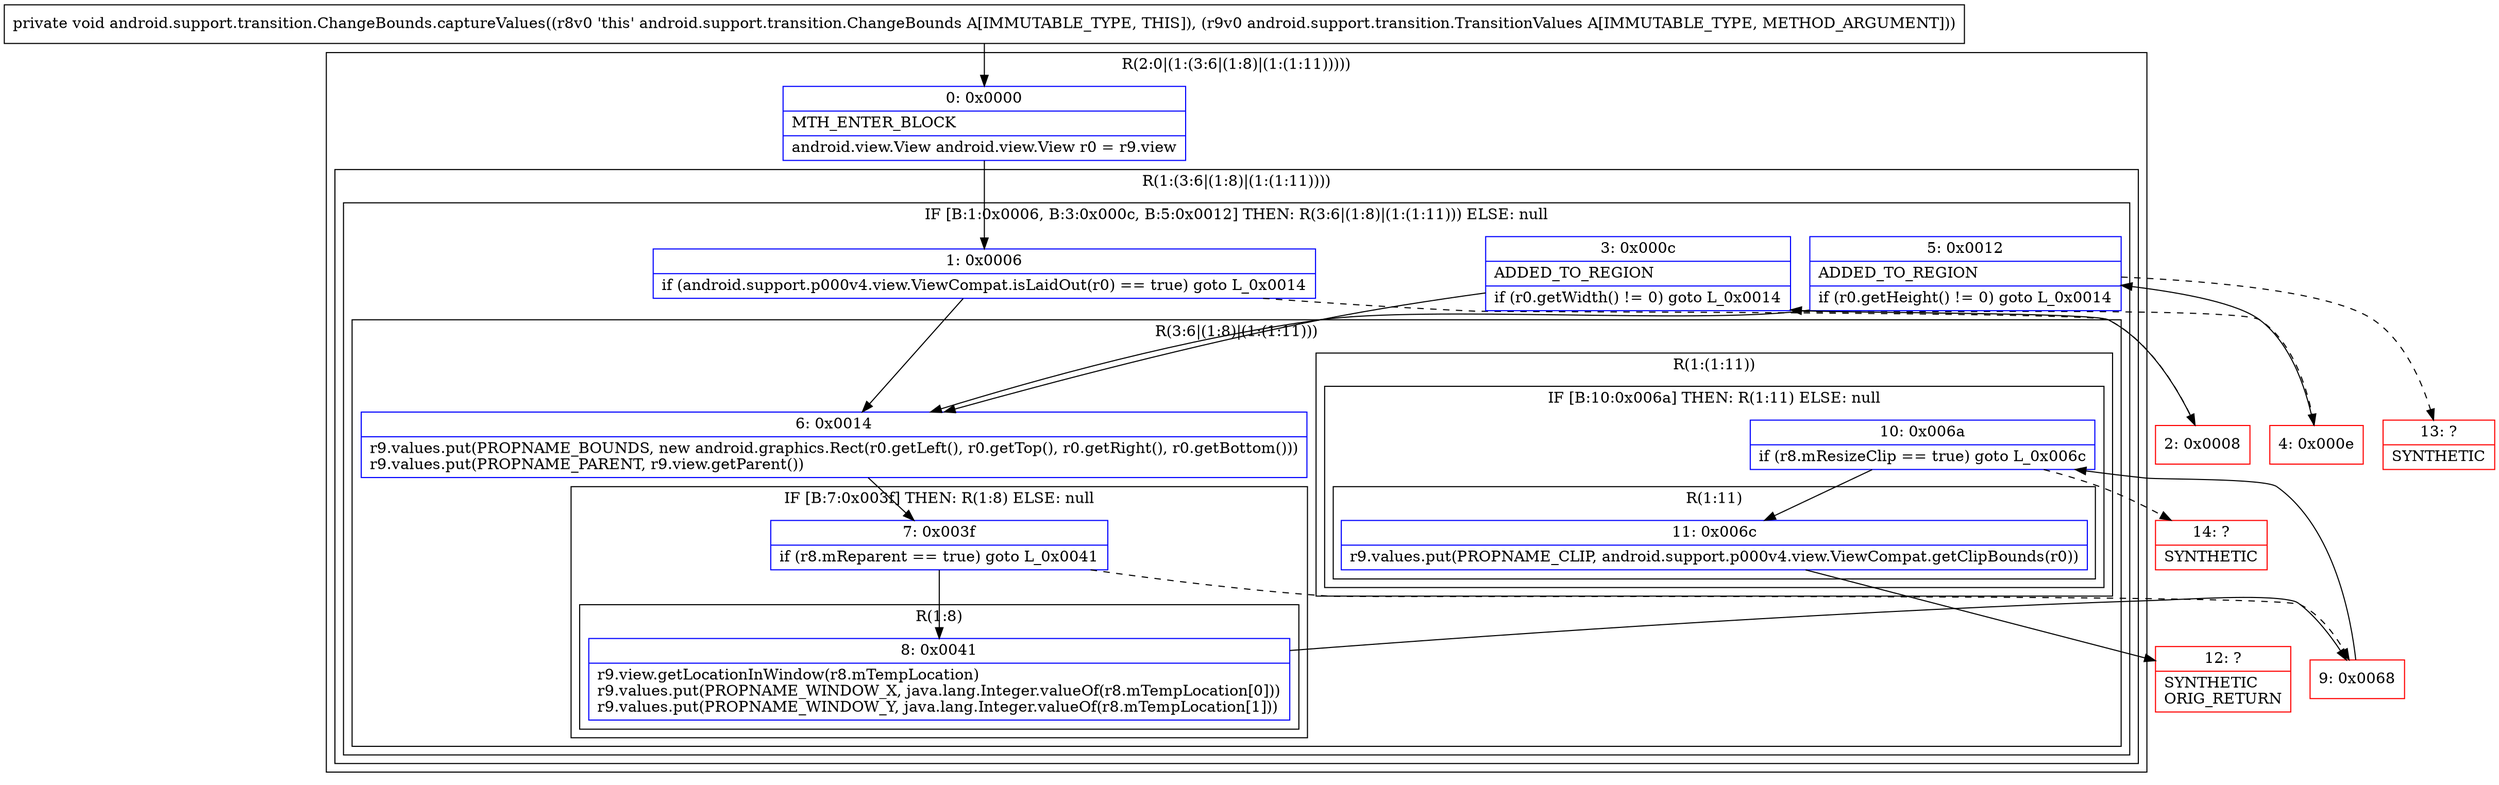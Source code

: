 digraph "CFG forandroid.support.transition.ChangeBounds.captureValues(Landroid\/support\/transition\/TransitionValues;)V" {
subgraph cluster_Region_197287849 {
label = "R(2:0|(1:(3:6|(1:8)|(1:(1:11)))))";
node [shape=record,color=blue];
Node_0 [shape=record,label="{0\:\ 0x0000|MTH_ENTER_BLOCK\l|android.view.View android.view.View r0 = r9.view\l}"];
subgraph cluster_Region_846391015 {
label = "R(1:(3:6|(1:8)|(1:(1:11))))";
node [shape=record,color=blue];
subgraph cluster_IfRegion_478674818 {
label = "IF [B:1:0x0006, B:3:0x000c, B:5:0x0012] THEN: R(3:6|(1:8)|(1:(1:11))) ELSE: null";
node [shape=record,color=blue];
Node_1 [shape=record,label="{1\:\ 0x0006|if (android.support.p000v4.view.ViewCompat.isLaidOut(r0) == true) goto L_0x0014\l}"];
Node_3 [shape=record,label="{3\:\ 0x000c|ADDED_TO_REGION\l|if (r0.getWidth() != 0) goto L_0x0014\l}"];
Node_5 [shape=record,label="{5\:\ 0x0012|ADDED_TO_REGION\l|if (r0.getHeight() != 0) goto L_0x0014\l}"];
subgraph cluster_Region_310062781 {
label = "R(3:6|(1:8)|(1:(1:11)))";
node [shape=record,color=blue];
Node_6 [shape=record,label="{6\:\ 0x0014|r9.values.put(PROPNAME_BOUNDS, new android.graphics.Rect(r0.getLeft(), r0.getTop(), r0.getRight(), r0.getBottom()))\lr9.values.put(PROPNAME_PARENT, r9.view.getParent())\l}"];
subgraph cluster_IfRegion_4716187 {
label = "IF [B:7:0x003f] THEN: R(1:8) ELSE: null";
node [shape=record,color=blue];
Node_7 [shape=record,label="{7\:\ 0x003f|if (r8.mReparent == true) goto L_0x0041\l}"];
subgraph cluster_Region_1034637207 {
label = "R(1:8)";
node [shape=record,color=blue];
Node_8 [shape=record,label="{8\:\ 0x0041|r9.view.getLocationInWindow(r8.mTempLocation)\lr9.values.put(PROPNAME_WINDOW_X, java.lang.Integer.valueOf(r8.mTempLocation[0]))\lr9.values.put(PROPNAME_WINDOW_Y, java.lang.Integer.valueOf(r8.mTempLocation[1]))\l}"];
}
}
subgraph cluster_Region_1483179489 {
label = "R(1:(1:11))";
node [shape=record,color=blue];
subgraph cluster_IfRegion_2097612244 {
label = "IF [B:10:0x006a] THEN: R(1:11) ELSE: null";
node [shape=record,color=blue];
Node_10 [shape=record,label="{10\:\ 0x006a|if (r8.mResizeClip == true) goto L_0x006c\l}"];
subgraph cluster_Region_627305657 {
label = "R(1:11)";
node [shape=record,color=blue];
Node_11 [shape=record,label="{11\:\ 0x006c|r9.values.put(PROPNAME_CLIP, android.support.p000v4.view.ViewCompat.getClipBounds(r0))\l}"];
}
}
}
}
}
}
}
Node_2 [shape=record,color=red,label="{2\:\ 0x0008}"];
Node_4 [shape=record,color=red,label="{4\:\ 0x000e}"];
Node_9 [shape=record,color=red,label="{9\:\ 0x0068}"];
Node_12 [shape=record,color=red,label="{12\:\ ?|SYNTHETIC\lORIG_RETURN\l}"];
Node_13 [shape=record,color=red,label="{13\:\ ?|SYNTHETIC\l}"];
Node_14 [shape=record,color=red,label="{14\:\ ?|SYNTHETIC\l}"];
MethodNode[shape=record,label="{private void android.support.transition.ChangeBounds.captureValues((r8v0 'this' android.support.transition.ChangeBounds A[IMMUTABLE_TYPE, THIS]), (r9v0 android.support.transition.TransitionValues A[IMMUTABLE_TYPE, METHOD_ARGUMENT])) }"];
MethodNode -> Node_0;
Node_0 -> Node_1;
Node_1 -> Node_2[style=dashed];
Node_1 -> Node_6;
Node_3 -> Node_4[style=dashed];
Node_3 -> Node_6;
Node_5 -> Node_6;
Node_5 -> Node_13[style=dashed];
Node_6 -> Node_7;
Node_7 -> Node_8;
Node_7 -> Node_9[style=dashed];
Node_8 -> Node_9;
Node_10 -> Node_11;
Node_10 -> Node_14[style=dashed];
Node_11 -> Node_12;
Node_2 -> Node_3;
Node_4 -> Node_5;
Node_9 -> Node_10;
}

